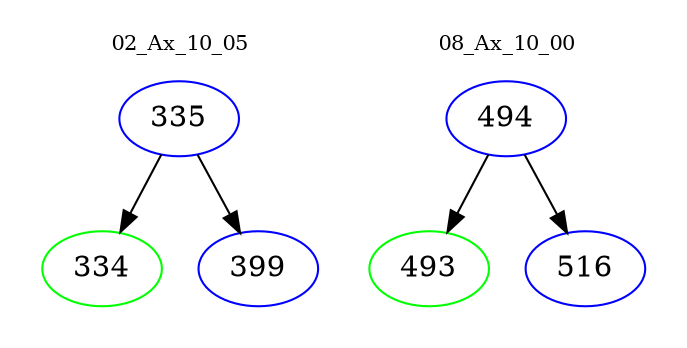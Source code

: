 digraph{
subgraph cluster_0 {
color = white
label = "02_Ax_10_05";
fontsize=10;
T0_335 [label="335", color="blue"]
T0_335 -> T0_334 [color="black"]
T0_334 [label="334", color="green"]
T0_335 -> T0_399 [color="black"]
T0_399 [label="399", color="blue"]
}
subgraph cluster_1 {
color = white
label = "08_Ax_10_00";
fontsize=10;
T1_494 [label="494", color="blue"]
T1_494 -> T1_493 [color="black"]
T1_493 [label="493", color="green"]
T1_494 -> T1_516 [color="black"]
T1_516 [label="516", color="blue"]
}
}
